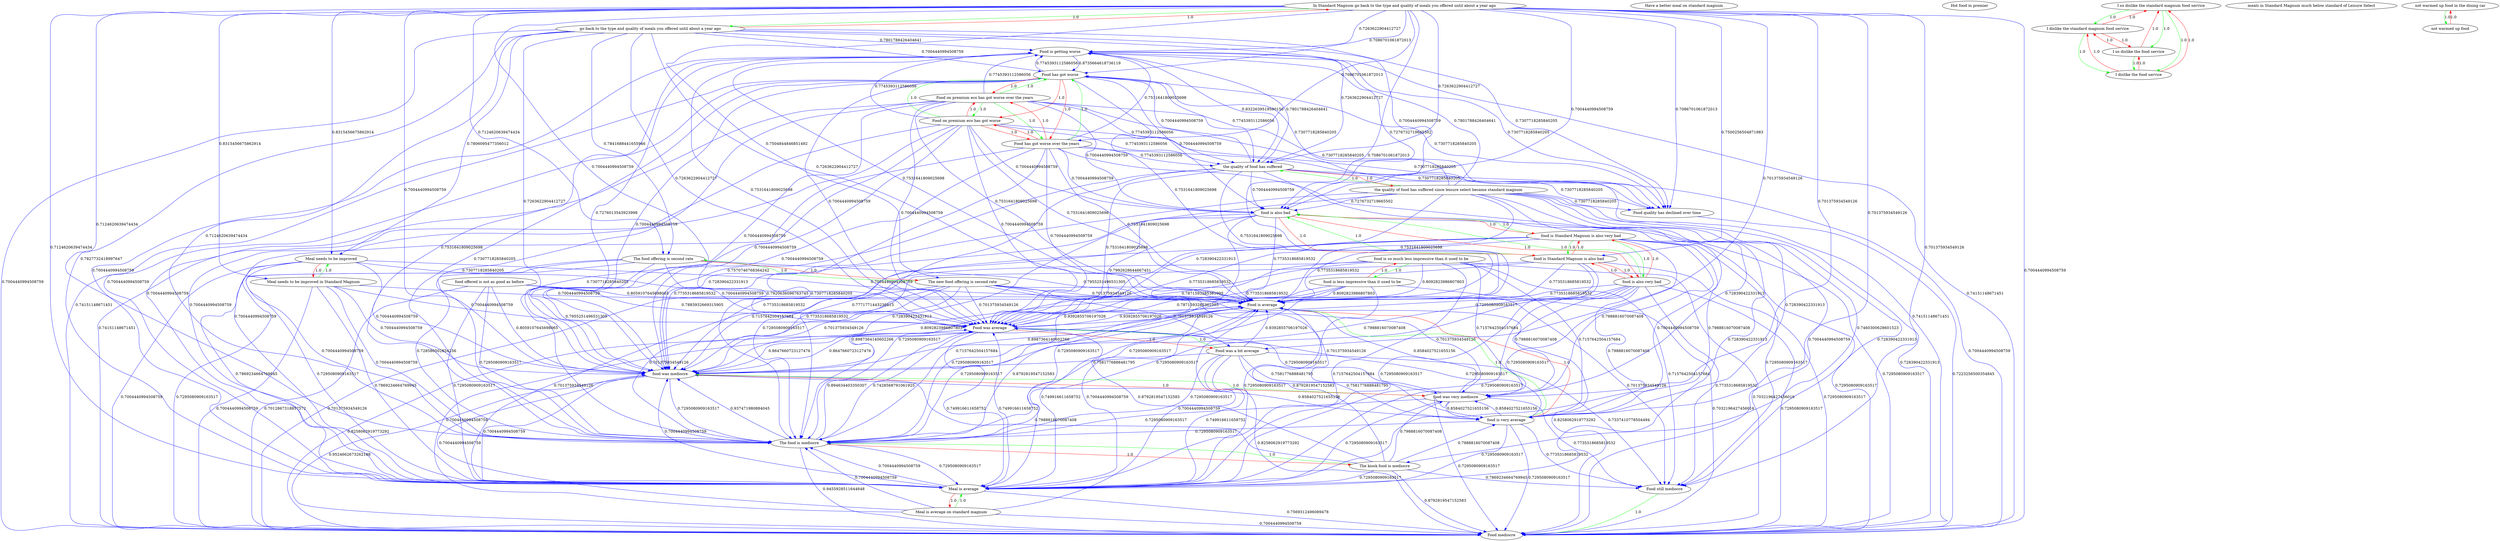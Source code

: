 digraph rawGraph {
"Food still mediocre";"Food mediocre";"Food quality has declined over time";"Food is average";"Food is getting worse";"Food on premium eco has got worse over the years";"Food on premium eco has got worse";"Food has got worse";"Food has got worse over the years";"Food was a bit average";"Food was average";"Have a better meal on standard magnum";"Hot food in premier";"I so dislike the standard magnum food service";"I dislike the standard magnum food service";"I dislike the food service";"I so dislike the food service";"In Standard Magnum go back to the type and quality of meals you offered until about a year ago";"go back to the type and quality of meals you offered until about a year ago";"Meal is average on standard magnum";"Meal is average";"Meal needs to be improved in Standard Magnum";"Meal needs to be improved";"The kiosk food is mediocre";"The food is mediocre";"The new food offering is second rate";"The food offering is second rate";"food is Standard Magnum is also very bad";"food is Standard Magnum is also bad";"food is also bad";"food is also very bad";"food is so much less impressive than it used to be";"food is less impressive than it used to be";"food is very average";"food offered is not as good as before";"food was very mediocre";"food was mediocre";"meals in Standard Magnum much below standard of Leisure Select";"not warmed up food in the dining car";"not warmed up food";"the quality of food has suffered since leisure select became standard magnum";"the quality of food has suffered";"Food still mediocre" -> "Food mediocre" [label=1.0] [color=green]
"Food quality has declined over time" -> "Food mediocre" [label=0.7223256500354845] [color=blue]
"Food is average" -> "Food mediocre" [label=0.8258062919773292] [color=blue]
"Food is getting worse" -> "Food quality has declined over time" [label=0.7307718285840205] [color=blue]
"Food is getting worse" -> "Food mediocre" [label=0.74151148671451] [color=blue]
"Food on premium eco has got worse over the years" -> "Food on premium eco has got worse" [label=1.0] [color=green]
"Food on premium eco has got worse" -> "Food has got worse" [label=1.0] [color=green]
"Food on premium eco has got worse over the years" -> "Food has got worse over the years" [label=1.0] [color=green]
"Food has got worse over the years" -> "Food has got worse" [label=1.0] [color=green]
"Food on premium eco has got worse over the years" -> "Food has got worse" [label=1.0] [color=green]
"Food on premium eco has got worse" -> "Food on premium eco has got worse over the years" [label=1.0] [color=red]
"Food on premium eco has got worse" -> "Food has got worse over the years" [label=1.0] [color=red]
"Food has got worse" -> "Food on premium eco has got worse over the years" [label=1.0] [color=red]
"Food has got worse" -> "Food on premium eco has got worse" [label=1.0] [color=red]
"Food has got worse" -> "Food has got worse over the years" [label=1.0] [color=red]
"Food has got worse over the years" -> "Food on premium eco has got worse over the years" [label=1.0] [color=red]
"Food has got worse over the years" -> "Food on premium eco has got worse" [label=1.0] [color=red]
"Food has got worse" -> "Food is getting worse" [label=0.7745393112586056] [color=blue]
"Food is getting worse" -> "Food has got worse" [label=0.8735664618736119] [color=blue]
"Food has got worse" -> "Food mediocre" [label=0.74151148671451] [color=blue]
"Food was a bit average" -> "Food was average" [label=1.0] [color=green]
"Food was average" -> "Food was a bit average" [label=1.0] [color=red]
"Food was average" -> "Food is average" [label=0.9392855706197026] [color=blue]
"Food is average" -> "Food was average" [label=0.9392855706197026] [color=blue]
"Food was average" -> "Food mediocre" [label=0.8258062919773292] [color=blue]
"Food was a bit average" -> "Food still mediocre" [label=0.7337410778504494] [color=blue]
"Food was a bit average" -> "Food is average" [label=0.9392855706197026] [color=blue]
"Food was a bit average" -> "Food mediocre" [label=0.8258062919773292] [color=blue]
"I so dislike the standard magnum food service" -> "I dislike the standard magnum food service" [label=1.0] [color=green]
"I dislike the standard magnum food service" -> "I dislike the food service" [label=1.0] [color=green]
"I so dislike the standard magnum food service" -> "I so dislike the food service" [label=1.0] [color=green]
"I so dislike the food service" -> "I dislike the food service" [label=1.0] [color=green]
"I so dislike the standard magnum food service" -> "I dislike the food service" [label=1.0] [color=green]
"I dislike the standard magnum food service" -> "I so dislike the standard magnum food service" [label=1.0] [color=red]
"I dislike the standard magnum food service" -> "I so dislike the food service" [label=1.0] [color=red]
"I dislike the food service" -> "I so dislike the standard magnum food service" [label=1.0] [color=red]
"I dislike the food service" -> "I dislike the standard magnum food service" [label=1.0] [color=red]
"I dislike the food service" -> "I so dislike the food service" [label=1.0] [color=red]
"I so dislike the food service" -> "I so dislike the standard magnum food service" [label=1.0] [color=red]
"I so dislike the food service" -> "I dislike the standard magnum food service" [label=1.0] [color=red]
"In Standard Magnum go back to the type and quality of meals you offered until about a year ago" -> "go back to the type and quality of meals you offered until about a year ago" [label=1.0] [color=green]
"go back to the type and quality of meals you offered until about a year ago" -> "In Standard Magnum go back to the type and quality of meals you offered until about a year ago" [label=1.0] [color=red]
"go back to the type and quality of meals you offered until about a year ago" -> "Food is getting worse" [label=0.7801788426404641] [color=blue]
"In Standard Magnum go back to the type and quality of meals you offered until about a year ago" -> "Food has got worse over the years" [label=0.7086701061872013] [color=blue]
"Meal is average on standard magnum" -> "Meal is average" [label=1.0] [color=green]
"Meal is average" -> "Meal is average on standard magnum" [label=1.0] [color=red]
"go back to the type and quality of meals you offered until about a year ago" -> "Meal is average" [label=0.7827732418997647] [color=blue]
"Food was average" -> "Meal is average" [label=0.749916611658752] [color=blue]
"Meal is average" -> "Food was average" [label=0.749916611658752] [color=blue]
"Meal is average" -> "Food mediocre" [label=0.7569312496089478] [color=blue]
"Food is average" -> "Meal is average" [label=0.749916611658752] [color=blue]
"Food was a bit average" -> "Meal is average" [label=0.749916611658752] [color=blue]
"Meal needs to be improved in Standard Magnum" -> "Meal needs to be improved" [label=1.0] [color=green]
"Meal needs to be improved" -> "Meal needs to be improved in Standard Magnum" [label=1.0] [color=red]
"go back to the type and quality of meals you offered until about a year ago" -> "Meal needs to be improved" [label=0.7806095477356012] [color=blue]
"In Standard Magnum go back to the type and quality of meals you offered until about a year ago" -> "Meal needs to be improved in Standard Magnum" [label=0.8315456675862914] [color=blue]
"Meal needs to be improved" -> "Meal is average" [label=0.7869234664769945] [color=blue]
"The kiosk food is mediocre" -> "The food is mediocre" [label=1.0] [color=green]
"The food is mediocre" -> "The kiosk food is mediocre" [label=1.0] [color=red]
"The food is mediocre" -> "Food is average" [label=0.8792819547152583] [color=blue]
"go back to the type and quality of meals you offered until about a year ago" -> "The food is mediocre" [label=0.7124620639474434] [color=blue]
"Food was average" -> "The food is mediocre" [label=0.7428568791061925] [color=blue]
"The food is mediocre" -> "Food was average" [label=0.894634403350307] [color=blue]
"The food is mediocre" -> "Food mediocre" [label=0.9455928511644648] [color=blue]
"The kiosk food is mediocre" -> "Food still mediocre" [label=0.7869234664769945] [color=blue]
"The new food offering is second rate" -> "The food offering is second rate" [label=1.0] [color=green]
"The food offering is second rate" -> "The new food offering is second rate" [label=1.0] [color=red]
"The food offering is second rate" -> "Food is average" [label=0.7955251496531305] [color=blue]
"go back to the type and quality of meals you offered until about a year ago" -> "The food offering is second rate" [label=0.7841688441655946] [color=blue]
"In Standard Magnum go back to the type and quality of meals you offered until about a year ago" -> "The new food offering is second rate" [label=0.7504844846851492] [color=blue]
"The food offering is second rate" -> "The food is mediocre" [label=0.728580502854256] [color=blue]
"The food offering is second rate" -> "Food was average" [label=0.7920636096763745] [color=blue]
"The new food offering is second rate" -> "Food was a bit average" [label=0.701375934549126] [color=blue]
"food is Standard Magnum is also very bad" -> "food is Standard Magnum is also bad" [label=1.0] [color=green]
"food is Standard Magnum is also bad" -> "food is also bad" [label=1.0] [color=green]
"food is Standard Magnum is also very bad" -> "food is also very bad" [label=1.0] [color=green]
"food is also very bad" -> "food is also bad" [label=1.0] [color=green]
"food is Standard Magnum is also very bad" -> "food is also bad" [label=1.0] [color=green]
"food is Standard Magnum is also bad" -> "food is Standard Magnum is also very bad" [label=1.0] [color=red]
"food is Standard Magnum is also bad" -> "food is also very bad" [label=1.0] [color=red]
"food is also bad" -> "food is Standard Magnum is also very bad" [label=1.0] [color=red]
"food is also bad" -> "food is Standard Magnum is also bad" [label=1.0] [color=red]
"food is also bad" -> "food is also very bad" [label=1.0] [color=red]
"food is also very bad" -> "food is Standard Magnum is also very bad" [label=1.0] [color=red]
"food is also very bad" -> "food is Standard Magnum is also bad" [label=1.0] [color=red]
"food is also bad" -> "Food is average" [label=0.7735318685819532] [color=blue]
"Food is getting worse" -> "food is also bad" [label=0.7276732719665502] [color=blue]
"In Standard Magnum go back to the type and quality of meals you offered until about a year ago" -> "food is Standard Magnum is also bad" [label=0.7500256504871983] [color=blue]
"food is also bad" -> "Food was average" [label=0.7992628644667451] [color=blue]
"food is so much less impressive than it used to be" -> "food is less impressive than it used to be" [label=1.0] [color=green]
"food is less impressive than it used to be" -> "food is so much less impressive than it used to be" [label=1.0] [color=red]
"food is less impressive than it used to be" -> "Food is average" [label=0.8092823986807803] [color=blue]
"food is less impressive than it used to be" -> "Food was average" [label=0.7871593285361095] [color=blue]
"food is less impressive than it used to be" -> "Food mediocre" [label=0.7032196427456016] [color=blue]
"food is very average" -> "Food is average" [label=1.0] [color=green]
"Food is average" -> "food is very average" [label=1.0] [color=red]
"food offered is not as good as before" -> "Food is average" [label=0.8059107645698065] [color=blue]
"food offered is not as good as before" -> "Food was average" [label=0.7883932669315905] [color=blue]
"food offered is not as good as before" -> "Food mediocre" [label=0.7012867318857572] [color=blue]
"food was very mediocre" -> "food was mediocre" [label=1.0] [color=green]
"food was mediocre" -> "food was very mediocre" [label=1.0] [color=red]
"food offered is not as good as before" -> "food was mediocre" [label=0.8059107645698065] [color=blue]
"food was mediocre" -> "Food is average" [label=0.8987364140602266] [color=blue]
"Food is average" -> "food was mediocre" [label=0.8987364140602266] [color=blue]
"food is very average" -> "food was very mediocre" [label=0.8584027521655156] [color=blue]
"food was very mediocre" -> "food is very average" [label=0.8584027521655156] [color=blue]
"Food is getting worse" -> "food was mediocre" [label=0.7276013543923998] [color=blue]
"The food offering is second rate" -> "food was mediocre" [label=0.7955251496531305] [color=blue]
"food is also bad" -> "food was mediocre" [label=0.7735318685819532] [color=blue]
"food is also very bad" -> "food was very mediocre" [label=0.7988816070087408] [color=blue]
"food is less impressive than it used to be" -> "food was mediocre" [label=0.8092823986807803] [color=blue]
"food is so much less impressive than it used to be" -> "food was very mediocre" [label=0.7157642504157684] [color=blue]
"food was mediocre" -> "Meal is average" [label=0.7004440994508759] [color=blue]
"Meal is average" -> "food was mediocre" [label=0.7004440994508759] [color=blue]
"food was mediocre" -> "The food is mediocre" [label=0.7295080909163517] [color=blue]
"The food is mediocre" -> "food was mediocre" [label=0.937471980884045] [color=blue]
"The kiosk food is mediocre" -> "food was very mediocre" [label=0.7988816070087408] [color=blue]
"food was mediocre" -> "Food was average" [label=0.8647660723127476] [color=blue]
"Food was average" -> "food was mediocre" [label=0.8647660723127476] [color=blue]
"Food was a bit average" -> "food was very mediocre" [label=0.7581776888481795] [color=blue]
"food was mediocre" -> "Food mediocre" [label=0.9524662673262188] [color=blue]
"food was very mediocre" -> "Food still mediocre" [label=0.7735318685819532] [color=blue]
"not warmed up food in the dining car" -> "not warmed up food" [label=1.0] [color=green]
"not warmed up food" -> "not warmed up food in the dining car" [label=1.0] [color=red]
"the quality of food has suffered since leisure select became standard magnum" -> "the quality of food has suffered" [label=1.0] [color=green]
"the quality of food has suffered" -> "the quality of food has suffered since leisure select became standard magnum" [label=1.0] [color=red]
"the quality of food has suffered" -> "Food is average" [label=0.7531641809025698] [color=blue]
"the quality of food has suffered since leisure select became standard magnum" -> "food is very average" [label=0.728390422331913] [color=blue]
"Food is getting worse" -> "the quality of food has suffered" [label=0.8322639519590156] [color=blue]
"the quality of food has suffered" -> "Food is getting worse" [label=0.7801788426404641] [color=blue]
"the quality of food has suffered" -> "food was mediocre" [label=0.7570746768364242] [color=blue]
"the quality of food has suffered since leisure select became standard magnum" -> "food was very mediocre" [label=0.728390422331913] [color=blue]
"go back to the type and quality of meals you offered until about a year ago" -> "the quality of food has suffered" [label=0.7263622904412727] [color=blue]
"the quality of food has suffered" -> "The food is mediocre" [label=0.7771771443230413] [color=blue]
"the quality of food has suffered since leisure select became standard magnum" -> "The kiosk food is mediocre" [label=0.7460300628601523] [color=blue]
"the quality of food has suffered" -> "Food was average" [label=0.7531641809025698] [color=blue]
"the quality of food has suffered since leisure select became standard magnum" -> "Food is getting worse" [label=0.7801788426404641] [color=blue]
"the quality of food has suffered since leisure select became standard magnum" -> "Food is average" [label=0.7531641809025698] [color=blue]
"Food is average" -> "The food is mediocre" [label=0.7295080909163517] [color=blue]
"Food is getting worse" -> "Food is average" [label=0.7531641809025698] [color=blue]
"Food is getting worse" -> "Meal is average" [label=0.7004440994508759] [color=blue]
"Food is getting worse" -> "The food is mediocre" [label=0.7531641809025698] [color=blue]
"Food is getting worse" -> "Food was average" [label=0.7531641809025698] [color=blue]
"Food on premium eco has got worse over the years" -> "Food is getting worse" [label=0.7745393112586056] [color=blue]
"Food on premium eco has got worse over the years" -> "Food mediocre" [label=0.74151148671451] [color=blue]
"Food on premium eco has got worse" -> "Food is getting worse" [label=0.7745393112586056] [color=blue]
"Food on premium eco has got worse" -> "Food mediocre" [label=0.74151148671451] [color=blue]
"Food has got worse" -> "the quality of food has suffered" [label=0.7745393112586056] [color=blue]
"Food has got worse" -> "Food is average" [label=0.7531641809025698] [color=blue]
"Food has got worse" -> "Food quality has declined over time" [label=0.7307718285840205] [color=blue]
"Food has got worse" -> "Meal is average" [label=0.7004440994508759] [color=blue]
"Food has got worse" -> "The food is mediocre" [label=0.7307718285840205] [color=blue]
"Food has got worse" -> "food is also bad" [label=0.7004440994508759] [color=blue]
"Food has got worse" -> "food was mediocre" [label=0.7004440994508759] [color=blue]
"Food has got worse" -> "Food was average" [label=0.7004440994508759] [color=blue]
"Food has got worse over the years" -> "the quality of food has suffered" [label=0.7745393112586056] [color=blue]
"Food has got worse over the years" -> "Food is getting worse" [label=0.7531641809025698] [color=blue]
"Food has got worse over the years" -> "Food is average" [label=0.7531641809025698] [color=blue]
"Food has got worse over the years" -> "Food quality has declined over time" [label=0.7307718285840205] [color=blue]
"Food has got worse over the years" -> "Meal is average" [label=0.7004440994508759] [color=blue]
"Food has got worse over the years" -> "The food is mediocre" [label=0.7307718285840205] [color=blue]
"Food has got worse over the years" -> "food is also bad" [label=0.7004440994508759] [color=blue]
"Food has got worse over the years" -> "food was mediocre" [label=0.7004440994508759] [color=blue]
"Food has got worse over the years" -> "Food was average" [label=0.7004440994508759] [color=blue]
"Food has got worse over the years" -> "Food mediocre" [label=0.7004440994508759] [color=blue]
"Food was a bit average" -> "food is very average" [label=0.7581776888481795] [color=blue]
"Food was a bit average" -> "The food is mediocre" [label=0.7295080909163517] [color=blue]
"Food was a bit average" -> "food was mediocre" [label=0.7581776888481795] [color=blue]
"In Standard Magnum go back to the type and quality of meals you offered until about a year ago" -> "Food was a bit average" [label=0.701375934549126] [color=blue]
"In Standard Magnum go back to the type and quality of meals you offered until about a year ago" -> "the quality of food has suffered" [label=0.7263622904412727] [color=blue]
"In Standard Magnum go back to the type and quality of meals you offered until about a year ago" -> "Food is getting worse" [label=0.7263622904412727] [color=blue]
"In Standard Magnum go back to the type and quality of meals you offered until about a year ago" -> "Food is average" [label=0.7086701061872013] [color=blue]
"In Standard Magnum go back to the type and quality of meals you offered until about a year ago" -> "Food has got worse" [label=0.7086701061872013] [color=blue]
"In Standard Magnum go back to the type and quality of meals you offered until about a year ago" -> "The food offering is second rate" [label=0.7124620639474434] [color=blue]
"In Standard Magnum go back to the type and quality of meals you offered until about a year ago" -> "food is also bad" [label=0.7004440994508759] [color=blue]
"In Standard Magnum go back to the type and quality of meals you offered until about a year ago" -> "food was mediocre" [label=0.7004440994508759] [color=blue]
"In Standard Magnum go back to the type and quality of meals you offered until about a year ago" -> "Food quality has declined over time" [label=0.7086701061872013] [color=blue]
"In Standard Magnum go back to the type and quality of meals you offered until about a year ago" -> "Meal needs to be improved" [label=0.8315456675862914] [color=blue]
"In Standard Magnum go back to the type and quality of meals you offered until about a year ago" -> "The food is mediocre" [label=0.7124620639474434] [color=blue]
"In Standard Magnum go back to the type and quality of meals you offered until about a year ago" -> "Meal is average" [label=0.7124620639474434] [color=blue]
"In Standard Magnum go back to the type and quality of meals you offered until about a year ago" -> "Food was average" [label=0.7004440994508759] [color=blue]
"In Standard Magnum go back to the type and quality of meals you offered until about a year ago" -> "Food mediocre" [label=0.7004440994508759] [color=blue]
"go back to the type and quality of meals you offered until about a year ago" -> "Food is average" [label=0.7263622904412727] [color=blue]
"go back to the type and quality of meals you offered until about a year ago" -> "Food has got worse" [label=0.7004440994508759] [color=blue]
"go back to the type and quality of meals you offered until about a year ago" -> "food is also bad" [label=0.7004440994508759] [color=blue]
"go back to the type and quality of meals you offered until about a year ago" -> "food was mediocre" [label=0.7263622904412727] [color=blue]
"go back to the type and quality of meals you offered until about a year ago" -> "Food quality has declined over time" [label=0.7307718285840205] [color=blue]
"go back to the type and quality of meals you offered until about a year ago" -> "Food was average" [label=0.7263622904412727] [color=blue]
"go back to the type and quality of meals you offered until about a year ago" -> "Food mediocre" [label=0.7004440994508759] [color=blue]
"Meal is average on standard magnum" -> "food was mediocre" [label=0.7004440994508759] [color=blue]
"Meal is average on standard magnum" -> "Food was average" [label=0.7004440994508759] [color=blue]
"Meal is average on standard magnum" -> "Food mediocre" [label=0.7004440994508759] [color=blue]
"Meal is average" -> "Food is average" [label=0.7004440994508759] [color=blue]
"Meal is average" -> "The food is mediocre" [label=0.7004440994508759] [color=blue]
"Meal needs to be improved in Standard Magnum" -> "Meal is average" [label=0.7869234664769945] [color=blue]
"Meal needs to be improved" -> "Food is average" [label=0.7004440994508759] [color=blue]
"Meal needs to be improved" -> "food was mediocre" [label=0.7004440994508759] [color=blue]
"Meal needs to be improved" -> "The food is mediocre" [label=0.7004440994508759] [color=blue]
"Meal needs to be improved" -> "Food was average" [label=0.7004440994508759] [color=blue]
"Meal needs to be improved" -> "Food mediocre" [label=0.7004440994508759] [color=blue]
"The kiosk food is mediocre" -> "food is very average" [label=0.7988816070087408] [color=blue]
"The kiosk food is mediocre" -> "Food is average" [label=0.8792819547152583] [color=blue]
"The kiosk food is mediocre" -> "food was mediocre" [label=0.7988816070087408] [color=blue]
"The kiosk food is mediocre" -> "Food was average" [label=0.8792819547152583] [color=blue]
"The kiosk food is mediocre" -> "Food mediocre" [label=0.8792819547152583] [color=blue]
"The food is mediocre" -> "Meal is average" [label=0.7295080909163517] [color=blue]
"The new food offering is second rate" -> "food was very mediocre" [label=0.701375934549126] [color=blue]
"The new food offering is second rate" -> "food is very average" [label=0.701375934549126] [color=blue]
"The new food offering is second rate" -> "Food is average" [label=0.701375934549126] [color=blue]
"The new food offering is second rate" -> "food was mediocre" [label=0.701375934549126] [color=blue]
"The new food offering is second rate" -> "Food still mediocre" [label=0.701375934549126] [color=blue]
"The new food offering is second rate" -> "Meal is average" [label=0.701375934549126] [color=blue]
"The new food offering is second rate" -> "The food is mediocre" [label=0.701375934549126] [color=blue]
"The new food offering is second rate" -> "Food was average" [label=0.701375934549126] [color=blue]
"The new food offering is second rate" -> "Food mediocre" [label=0.701375934549126] [color=blue]
"The food offering is second rate" -> "Meal is average" [label=0.7295080909163517] [color=blue]
"The food offering is second rate" -> "Food mediocre" [label=0.7295080909163517] [color=blue]
"food is Standard Magnum is also very bad" -> "food was very mediocre" [label=0.7988816070087408] [color=blue]
"food is Standard Magnum is also very bad" -> "Food is average" [label=0.7735318685819532] [color=blue]
"food is Standard Magnum is also very bad" -> "food was mediocre" [label=0.7735318685819532] [color=blue]
"food is Standard Magnum is also very bad" -> "Food was average" [label=0.7735318685819532] [color=blue]
"food is Standard Magnum is also bad" -> "Food is average" [label=0.7735318685819532] [color=blue]
"food is Standard Magnum is also bad" -> "food was mediocre" [label=0.7735318685819532] [color=blue]
"food is Standard Magnum is also bad" -> "Food was average" [label=0.7735318685819532] [color=blue]
"food is also bad" -> "Meal is average" [label=0.7295080909163517] [color=blue]
"food is also bad" -> "The food is mediocre" [label=0.7295080909163517] [color=blue]
"food is also bad" -> "Food mediocre" [label=0.7295080909163517] [color=blue]
"food is also very bad" -> "food is very average" [label=0.7988816070087408] [color=blue]
"food is also very bad" -> "Food is average" [label=0.7735318685819532] [color=blue]
"food is also very bad" -> "food was mediocre" [label=0.7988816070087408] [color=blue]
"food is also very bad" -> "Food still mediocre" [label=0.7735318685819532] [color=blue]
"food is also very bad" -> "Meal is average" [label=0.7295080909163517] [color=blue]
"food is also very bad" -> "The food is mediocre" [label=0.7295080909163517] [color=blue]
"food is also very bad" -> "Food was average" [label=0.7295080909163517] [color=blue]
"food is also very bad" -> "Food mediocre" [label=0.7295080909163517] [color=blue]
"food is so much less impressive than it used to be" -> "food is very average" [label=0.7157642504157684] [color=blue]
"food is so much less impressive than it used to be" -> "Food is average" [label=0.8092823986807803] [color=blue]
"food is so much less impressive than it used to be" -> "food was mediocre" [label=0.7157642504157684] [color=blue]
"food is so much less impressive than it used to be" -> "Food still mediocre" [label=0.7157642504157684] [color=blue]
"food is so much less impressive than it used to be" -> "Food was average" [label=0.7871593285361095] [color=blue]
"food is so much less impressive than it used to be" -> "Food mediocre" [label=0.7032196427456016] [color=blue]
"food is less impressive than it used to be" -> "Meal is average" [label=0.7295080909163517] [color=blue]
"food is less impressive than it used to be" -> "The food is mediocre" [label=0.7295080909163517] [color=blue]
"food is very average" -> "food was mediocre" [label=0.8584027521655156] [color=blue]
"food is very average" -> "Food still mediocre" [label=0.7735318685819532] [color=blue]
"food is very average" -> "Meal is average" [label=0.7295080909163517] [color=blue]
"food is very average" -> "The food is mediocre" [label=0.7295080909163517] [color=blue]
"food is very average" -> "Food was average" [label=0.7295080909163517] [color=blue]
"food is very average" -> "Food mediocre" [label=0.7295080909163517] [color=blue]
"food offered is not as good as before" -> "Meal is average" [label=0.7295080909163517] [color=blue]
"food offered is not as good as before" -> "The food is mediocre" [label=0.7295080909163517] [color=blue]
"food was very mediocre" -> "Food is average" [label=0.8584027521655156] [color=blue]
"food was very mediocre" -> "Meal is average" [label=0.7295080909163517] [color=blue]
"food was very mediocre" -> "The food is mediocre" [label=0.7295080909163517] [color=blue]
"food was very mediocre" -> "Food was average" [label=0.7295080909163517] [color=blue]
"food was very mediocre" -> "Food mediocre" [label=0.7295080909163517] [color=blue]
"the quality of food has suffered since leisure select became standard magnum" -> "Food has got worse" [label=0.7307718285840205] [color=blue]
"the quality of food has suffered since leisure select became standard magnum" -> "food is also bad" [label=0.7276732719665502] [color=blue]
"the quality of food has suffered since leisure select became standard magnum" -> "food was mediocre" [label=0.728390422331913] [color=blue]
"the quality of food has suffered since leisure select became standard magnum" -> "Food still mediocre" [label=0.728390422331913] [color=blue]
"the quality of food has suffered since leisure select became standard magnum" -> "Food quality has declined over time" [label=0.7307718285840205] [color=blue]
"the quality of food has suffered since leisure select became standard magnum" -> "Meal is average" [label=0.728390422331913] [color=blue]
"the quality of food has suffered since leisure select became standard magnum" -> "The food is mediocre" [label=0.728390422331913] [color=blue]
"the quality of food has suffered since leisure select became standard magnum" -> "Food was average" [label=0.728390422331913] [color=blue]
"the quality of food has suffered since leisure select became standard magnum" -> "Food mediocre" [label=0.728390422331913] [color=blue]
"the quality of food has suffered" -> "Food has got worse" [label=0.7004440994508759] [color=blue]
"the quality of food has suffered" -> "food is also bad" [label=0.7004440994508759] [color=blue]
"the quality of food has suffered" -> "Food quality has declined over time" [label=0.7307718285840205] [color=blue]
"the quality of food has suffered" -> "Meal is average" [label=0.7004440994508759] [color=blue]
"the quality of food has suffered" -> "Food mediocre" [label=0.7004440994508759] [color=blue]
"Food on premium eco has got worse over the years" -> "the quality of food has suffered" [label=0.7745393112586056] [color=blue]
"Food on premium eco has got worse over the years" -> "Food is average" [label=0.7531641809025698] [color=blue]
"Food on premium eco has got worse over the years" -> "food is also bad" [label=0.7004440994508759] [color=blue]
"Food on premium eco has got worse over the years" -> "food was mediocre" [label=0.7004440994508759] [color=blue]
"Food on premium eco has got worse over the years" -> "Food quality has declined over time" [label=0.7307718285840205] [color=blue]
"Food on premium eco has got worse over the years" -> "Meal is average" [label=0.7004440994508759] [color=blue]
"Food on premium eco has got worse over the years" -> "The food is mediocre" [label=0.7307718285840205] [color=blue]
"Food on premium eco has got worse over the years" -> "Food was average" [label=0.7004440994508759] [color=blue]
"Food on premium eco has got worse" -> "the quality of food has suffered" [label=0.7745393112586056] [color=blue]
"Food on premium eco has got worse" -> "Food is average" [label=0.7531641809025698] [color=blue]
"Food on premium eco has got worse" -> "food is also bad" [label=0.7004440994508759] [color=blue]
"Food on premium eco has got worse" -> "food was mediocre" [label=0.7004440994508759] [color=blue]
"Food on premium eco has got worse" -> "Food quality has declined over time" [label=0.7307718285840205] [color=blue]
"Food on premium eco has got worse" -> "Meal is average" [label=0.7004440994508759] [color=blue]
"Food on premium eco has got worse" -> "The food is mediocre" [label=0.7307718285840205] [color=blue]
"Food on premium eco has got worse" -> "Food was average" [label=0.7004440994508759] [color=blue]
"In Standard Magnum go back to the type and quality of meals you offered until about a year ago" -> "food was very mediocre" [label=0.701375934549126] [color=blue]
"In Standard Magnum go back to the type and quality of meals you offered until about a year ago" -> "food is very average" [label=0.701375934549126] [color=blue]
"In Standard Magnum go back to the type and quality of meals you offered until about a year ago" -> "Food still mediocre" [label=0.701375934549126] [color=blue]
"Meal is average on standard magnum" -> "Food is average" [label=0.7004440994508759] [color=blue]
"Meal is average on standard magnum" -> "The food is mediocre" [label=0.7004440994508759] [color=blue]
"Meal needs to be improved in Standard Magnum" -> "Food is average" [label=0.7004440994508759] [color=blue]
"Meal needs to be improved in Standard Magnum" -> "food was mediocre" [label=0.7004440994508759] [color=blue]
"Meal needs to be improved in Standard Magnum" -> "The food is mediocre" [label=0.7004440994508759] [color=blue]
"Meal needs to be improved in Standard Magnum" -> "Food was average" [label=0.7004440994508759] [color=blue]
"Meal needs to be improved in Standard Magnum" -> "Food mediocre" [label=0.7004440994508759] [color=blue]
"The kiosk food is mediocre" -> "Meal is average" [label=0.7295080909163517] [color=blue]
"food is Standard Magnum is also very bad" -> "food is very average" [label=0.7988816070087408] [color=blue]
"food is Standard Magnum is also very bad" -> "Food still mediocre" [label=0.7295080909163517] [color=blue]
"food is Standard Magnum is also very bad" -> "Meal is average" [label=0.7295080909163517] [color=blue]
"food is Standard Magnum is also very bad" -> "The food is mediocre" [label=0.7295080909163517] [color=blue]
"food is Standard Magnum is also very bad" -> "Food mediocre" [label=0.7295080909163517] [color=blue]
"food is Standard Magnum is also bad" -> "Meal is average" [label=0.7295080909163517] [color=blue]
"food is Standard Magnum is also bad" -> "The food is mediocre" [label=0.7295080909163517] [color=blue]
"food is Standard Magnum is also bad" -> "Food mediocre" [label=0.7295080909163517] [color=blue]
"food is so much less impressive than it used to be" -> "Meal is average" [label=0.7157642504157684] [color=blue]
"food is so much less impressive than it used to be" -> "The food is mediocre" [label=0.7157642504157684] [color=blue]
}